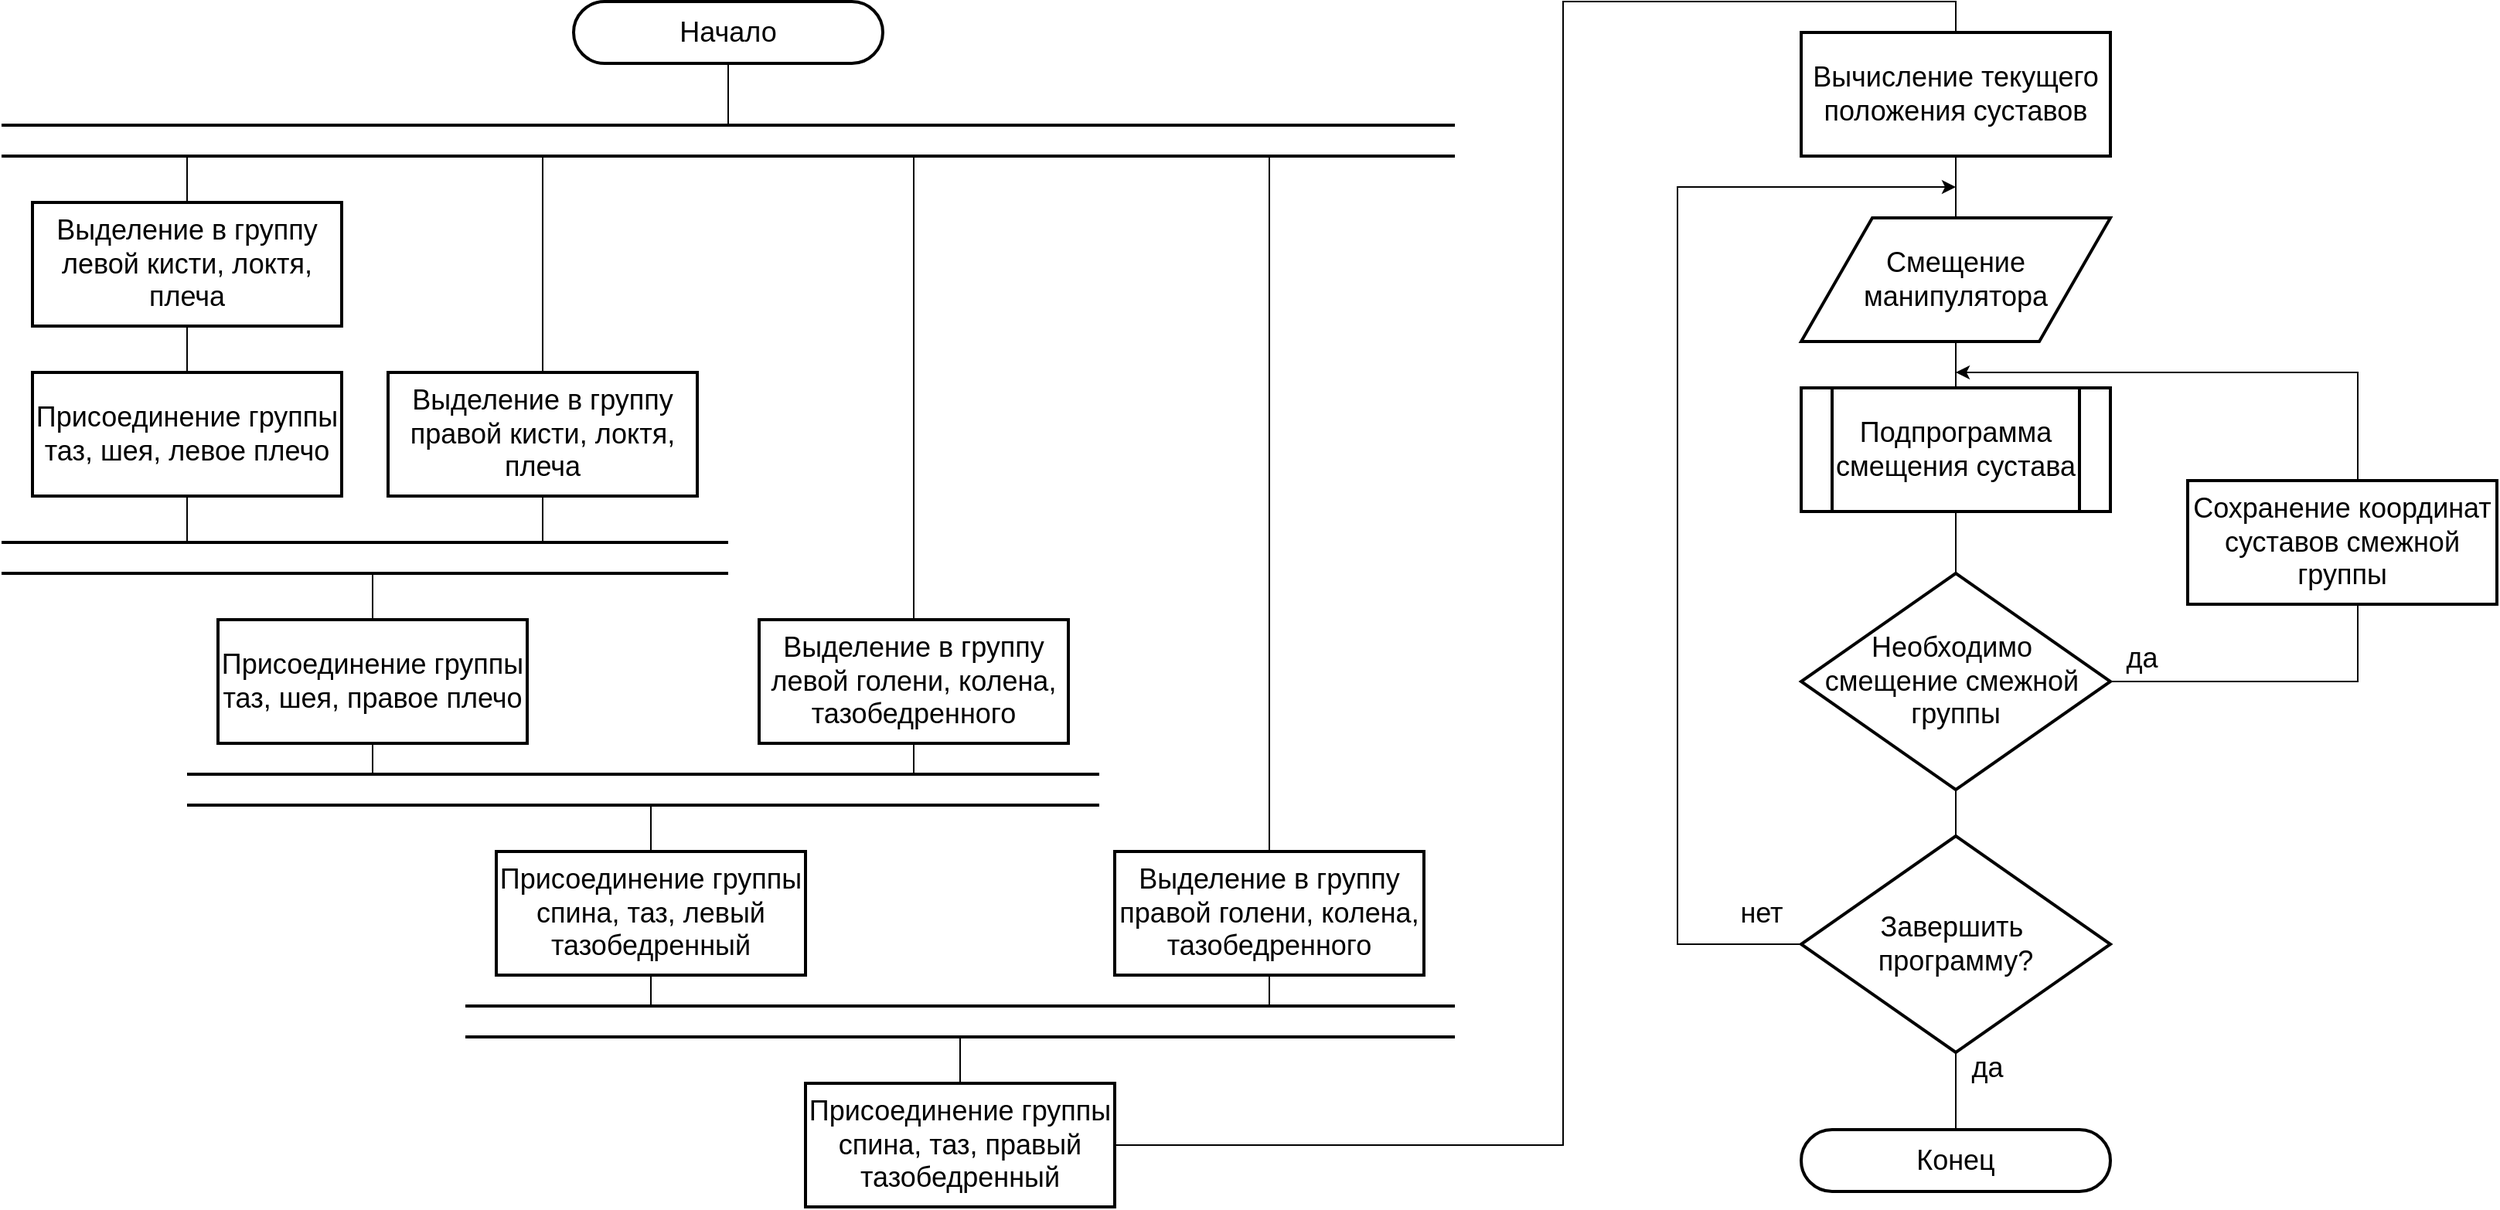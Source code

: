 <mxfile version="26.2.10">
  <diagram name="Страница — 1" id="eGaFwrD_WAsBf7NDzoaS">
    <mxGraphModel dx="2312" dy="1275" grid="1" gridSize="10" guides="1" tooltips="1" connect="1" arrows="1" fold="1" page="1" pageScale="1" pageWidth="827" pageHeight="1169" math="0" shadow="0">
      <root>
        <mxCell id="0" />
        <mxCell id="1" parent="0" />
        <mxCell id="apUSs1hnYb1Tr-yOFyx6-8" style="edgeStyle=orthogonalEdgeStyle;rounded=0;orthogonalLoop=1;jettySize=auto;html=1;endArrow=none;startFill=0;" parent="1" source="tjVxPv9A50ptuYDxmKrU-3" edge="1">
          <mxGeometry relative="1" as="geometry">
            <mxPoint x="510" y="200" as="targetPoint" />
          </mxGeometry>
        </mxCell>
        <mxCell id="tjVxPv9A50ptuYDxmKrU-3" value="&lt;font style=&quot;font-size: 18px;&quot;&gt;Начало&lt;/font&gt;" style="rounded=1;whiteSpace=wrap;html=1;absoluteArcSize=1;arcSize=72;strokeWidth=2;" parent="1" vertex="1">
          <mxGeometry x="410" y="120" width="200" height="40" as="geometry" />
        </mxCell>
        <mxCell id="M7IVvJv1SrqimSqKYLZS-16" style="edgeStyle=orthogonalEdgeStyle;rounded=0;orthogonalLoop=1;jettySize=auto;html=1;entryX=0.5;entryY=0;entryDx=0;entryDy=0;endArrow=none;startFill=0;" edge="1" parent="1" source="tjVxPv9A50ptuYDxmKrU-6" target="tjVxPv9A50ptuYDxmKrU-8">
          <mxGeometry relative="1" as="geometry" />
        </mxCell>
        <mxCell id="tjVxPv9A50ptuYDxmKrU-6" value="&lt;font style=&quot;font-size: 18px;&quot;&gt;Вычисление текущего положения суставов&lt;/font&gt;" style="rounded=0;whiteSpace=wrap;html=1;absoluteArcSize=1;arcSize=14;strokeWidth=2;" parent="1" vertex="1">
          <mxGeometry x="1204" y="140" width="200" height="80" as="geometry" />
        </mxCell>
        <mxCell id="jqTuUdEYVNPLaytHjCHI-3" value="" style="edgeStyle=orthogonalEdgeStyle;rounded=0;orthogonalLoop=1;jettySize=auto;html=1;endArrow=none;startFill=0;" parent="1" source="tjVxPv9A50ptuYDxmKrU-8" target="jqTuUdEYVNPLaytHjCHI-2" edge="1">
          <mxGeometry relative="1" as="geometry" />
        </mxCell>
        <mxCell id="tjVxPv9A50ptuYDxmKrU-8" value="&lt;span style=&quot;font-size: 18px;&quot;&gt;Смещение манипулятора&lt;/span&gt;" style="shape=parallelogram;html=1;strokeWidth=2;perimeter=parallelogramPerimeter;whiteSpace=wrap;rounded=0;arcSize=12;size=0.23;" parent="1" vertex="1">
          <mxGeometry x="1204" y="260" width="200" height="80" as="geometry" />
        </mxCell>
        <mxCell id="tjVxPv9A50ptuYDxmKrU-27" style="edgeStyle=orthogonalEdgeStyle;rounded=0;orthogonalLoop=1;jettySize=auto;html=1;exitX=0;exitY=0.5;exitDx=0;exitDy=0;exitPerimeter=0;" parent="1" source="tjVxPv9A50ptuYDxmKrU-26" edge="1">
          <mxGeometry relative="1" as="geometry">
            <mxPoint x="1304" y="240" as="targetPoint" />
            <Array as="points">
              <mxPoint x="1124" y="730" />
              <mxPoint x="1124" y="240" />
            </Array>
          </mxGeometry>
        </mxCell>
        <mxCell id="tjVxPv9A50ptuYDxmKrU-30" value="&lt;font style=&quot;font-size: 18px;&quot;&gt;нет&lt;/font&gt;" style="edgeLabel;html=1;align=center;verticalAlign=middle;resizable=0;points=[];" parent="tjVxPv9A50ptuYDxmKrU-27" vertex="1" connectable="0">
          <mxGeometry x="-0.845" y="2" relative="1" as="geometry">
            <mxPoint x="32" y="-22" as="offset" />
          </mxGeometry>
        </mxCell>
        <mxCell id="tjVxPv9A50ptuYDxmKrU-32" value="" style="edgeStyle=orthogonalEdgeStyle;rounded=0;orthogonalLoop=1;jettySize=auto;html=1;endArrow=none;endFill=0;" parent="1" source="tjVxPv9A50ptuYDxmKrU-26" target="tjVxPv9A50ptuYDxmKrU-31" edge="1">
          <mxGeometry relative="1" as="geometry" />
        </mxCell>
        <mxCell id="tjVxPv9A50ptuYDxmKrU-33" value="&lt;font style=&quot;font-size: 18px;&quot;&gt;да&lt;/font&gt;" style="edgeLabel;html=1;align=center;verticalAlign=middle;resizable=0;points=[];" parent="tjVxPv9A50ptuYDxmKrU-32" vertex="1" connectable="0">
          <mxGeometry x="-0.097" y="1" relative="1" as="geometry">
            <mxPoint x="19" y="-13" as="offset" />
          </mxGeometry>
        </mxCell>
        <mxCell id="tjVxPv9A50ptuYDxmKrU-26" value="&lt;div&gt;&lt;span style=&quot;font-size: 18px;&quot;&gt;Завершить&amp;nbsp;&lt;/span&gt;&lt;/div&gt;&lt;div&gt;&lt;span style=&quot;font-size: 18px;&quot;&gt;программу?&lt;/span&gt;&lt;/div&gt;" style="strokeWidth=2;html=1;shape=mxgraph.flowchart.decision;whiteSpace=wrap;" parent="1" vertex="1">
          <mxGeometry x="1204" y="660" width="200" height="140" as="geometry" />
        </mxCell>
        <mxCell id="tjVxPv9A50ptuYDxmKrU-31" value="&lt;span style=&quot;font-size: 18px;&quot;&gt;Конец&lt;/span&gt;" style="rounded=1;whiteSpace=wrap;html=1;absoluteArcSize=1;arcSize=72;strokeWidth=2;" parent="1" vertex="1">
          <mxGeometry x="1204" y="850" width="200" height="40" as="geometry" />
        </mxCell>
        <mxCell id="jqTuUdEYVNPLaytHjCHI-5" value="" style="edgeStyle=orthogonalEdgeStyle;rounded=0;orthogonalLoop=1;jettySize=auto;html=1;endArrow=none;startFill=0;" parent="1" source="jqTuUdEYVNPLaytHjCHI-2" target="jqTuUdEYVNPLaytHjCHI-4" edge="1">
          <mxGeometry relative="1" as="geometry" />
        </mxCell>
        <mxCell id="jqTuUdEYVNPLaytHjCHI-2" value="&lt;font style=&quot;font-size: 18px;&quot;&gt;Подпрограмма смещения сустава&lt;/font&gt;" style="shape=process;whiteSpace=wrap;html=1;backgroundOutline=1;strokeWidth=2;" parent="1" vertex="1">
          <mxGeometry x="1204" y="370" width="200" height="80" as="geometry" />
        </mxCell>
        <mxCell id="jqTuUdEYVNPLaytHjCHI-6" style="edgeStyle=orthogonalEdgeStyle;rounded=0;orthogonalLoop=1;jettySize=auto;html=1;" parent="1" source="jqTuUdEYVNPLaytHjCHI-4" edge="1">
          <mxGeometry relative="1" as="geometry">
            <mxPoint x="1304" y="360" as="targetPoint" />
            <Array as="points">
              <mxPoint x="1564" y="560" />
              <mxPoint x="1564" y="360" />
            </Array>
          </mxGeometry>
        </mxCell>
        <mxCell id="jqTuUdEYVNPLaytHjCHI-8" value="" style="edgeStyle=orthogonalEdgeStyle;rounded=0;orthogonalLoop=1;jettySize=auto;html=1;endArrow=none;startFill=0;" parent="1" source="jqTuUdEYVNPLaytHjCHI-4" target="tjVxPv9A50ptuYDxmKrU-26" edge="1">
          <mxGeometry relative="1" as="geometry" />
        </mxCell>
        <mxCell id="jqTuUdEYVNPLaytHjCHI-4" value="&lt;div&gt;&lt;span style=&quot;font-size: 18px;&quot;&gt;Необходимо&amp;nbsp;&lt;/span&gt;&lt;/div&gt;&lt;div&gt;&lt;span style=&quot;font-size: 18px;&quot;&gt;смещение смежной&amp;nbsp;&lt;/span&gt;&lt;/div&gt;&lt;div&gt;&lt;span style=&quot;font-size: 18px;&quot;&gt;группы&lt;/span&gt;&lt;/div&gt;" style="strokeWidth=2;html=1;shape=mxgraph.flowchart.decision;whiteSpace=wrap;" parent="1" vertex="1">
          <mxGeometry x="1204" y="490" width="200" height="140" as="geometry" />
        </mxCell>
        <mxCell id="jqTuUdEYVNPLaytHjCHI-7" value="&lt;font style=&quot;font-size: 18px;&quot;&gt;да&lt;/font&gt;" style="text;html=1;align=center;verticalAlign=middle;resizable=0;points=[];autosize=1;strokeColor=none;fillColor=none;" parent="1" vertex="1">
          <mxGeometry x="1404" y="525" width="40" height="40" as="geometry" />
        </mxCell>
        <mxCell id="apUSs1hnYb1Tr-yOFyx6-1" value="&lt;font style=&quot;font-size: 18px;&quot;&gt;Сохранение координат суставов смежной группы&lt;/font&gt;" style="rounded=0;whiteSpace=wrap;html=1;absoluteArcSize=1;arcSize=14;strokeWidth=2;" parent="1" vertex="1">
          <mxGeometry x="1454" y="430" width="200" height="80" as="geometry" />
        </mxCell>
        <mxCell id="apUSs1hnYb1Tr-yOFyx6-2" value="" style="endArrow=none;html=1;rounded=0;strokeWidth=2;" parent="1" edge="1">
          <mxGeometry width="50" height="50" relative="1" as="geometry">
            <mxPoint x="40" y="200" as="sourcePoint" />
            <mxPoint x="980" y="200" as="targetPoint" />
          </mxGeometry>
        </mxCell>
        <mxCell id="apUSs1hnYb1Tr-yOFyx6-3" value="" style="endArrow=none;html=1;rounded=0;strokeWidth=2;" parent="1" edge="1">
          <mxGeometry width="50" height="50" relative="1" as="geometry">
            <mxPoint x="40" y="220" as="sourcePoint" />
            <mxPoint x="980" y="220" as="targetPoint" />
          </mxGeometry>
        </mxCell>
        <mxCell id="apUSs1hnYb1Tr-yOFyx6-9" style="edgeStyle=orthogonalEdgeStyle;rounded=0;orthogonalLoop=1;jettySize=auto;html=1;endArrow=none;startFill=0;" parent="1" source="apUSs1hnYb1Tr-yOFyx6-4" edge="1">
          <mxGeometry relative="1" as="geometry">
            <mxPoint x="160" y="220" as="targetPoint" />
          </mxGeometry>
        </mxCell>
        <mxCell id="apUSs1hnYb1Tr-yOFyx6-17" style="edgeStyle=orthogonalEdgeStyle;rounded=0;orthogonalLoop=1;jettySize=auto;html=1;entryX=0.5;entryY=0;entryDx=0;entryDy=0;endArrow=none;startFill=0;" parent="1" source="apUSs1hnYb1Tr-yOFyx6-4" target="apUSs1hnYb1Tr-yOFyx6-13" edge="1">
          <mxGeometry relative="1" as="geometry" />
        </mxCell>
        <mxCell id="apUSs1hnYb1Tr-yOFyx6-4" value="&lt;font style=&quot;font-size: 18px;&quot;&gt;Выделение в группу левой кисти, локтя, плеча&lt;/font&gt;" style="rounded=0;whiteSpace=wrap;html=1;absoluteArcSize=1;arcSize=14;strokeWidth=2;" parent="1" vertex="1">
          <mxGeometry x="60" y="250" width="200" height="80" as="geometry" />
        </mxCell>
        <mxCell id="apUSs1hnYb1Tr-yOFyx6-10" style="edgeStyle=orthogonalEdgeStyle;rounded=0;orthogonalLoop=1;jettySize=auto;html=1;endArrow=none;startFill=0;" parent="1" source="apUSs1hnYb1Tr-yOFyx6-5" edge="1">
          <mxGeometry relative="1" as="geometry">
            <mxPoint x="390" y="220" as="targetPoint" />
          </mxGeometry>
        </mxCell>
        <mxCell id="M7IVvJv1SrqimSqKYLZS-1" style="edgeStyle=orthogonalEdgeStyle;rounded=0;orthogonalLoop=1;jettySize=auto;html=1;endArrow=none;startFill=0;" edge="1" parent="1" source="apUSs1hnYb1Tr-yOFyx6-5">
          <mxGeometry relative="1" as="geometry">
            <mxPoint x="390" y="470" as="targetPoint" />
          </mxGeometry>
        </mxCell>
        <mxCell id="apUSs1hnYb1Tr-yOFyx6-5" value="&lt;font style=&quot;font-size: 18px;&quot;&gt;Выделение в группу правой кисти, локтя, плеча&lt;/font&gt;" style="rounded=0;whiteSpace=wrap;html=1;absoluteArcSize=1;arcSize=14;strokeWidth=2;" parent="1" vertex="1">
          <mxGeometry x="290" y="360" width="200" height="80" as="geometry" />
        </mxCell>
        <mxCell id="apUSs1hnYb1Tr-yOFyx6-11" style="edgeStyle=orthogonalEdgeStyle;rounded=0;orthogonalLoop=1;jettySize=auto;html=1;endArrow=none;startFill=0;" parent="1" source="apUSs1hnYb1Tr-yOFyx6-6" edge="1">
          <mxGeometry relative="1" as="geometry">
            <mxPoint x="630.0" y="220" as="targetPoint" />
          </mxGeometry>
        </mxCell>
        <mxCell id="M7IVvJv1SrqimSqKYLZS-6" style="edgeStyle=orthogonalEdgeStyle;rounded=0;orthogonalLoop=1;jettySize=auto;html=1;endArrow=none;startFill=0;" edge="1" parent="1" source="apUSs1hnYb1Tr-yOFyx6-6">
          <mxGeometry relative="1" as="geometry">
            <mxPoint x="630" y="620" as="targetPoint" />
          </mxGeometry>
        </mxCell>
        <mxCell id="apUSs1hnYb1Tr-yOFyx6-6" value="&lt;font style=&quot;font-size: 18px;&quot;&gt;Выделение в группу левой голени, колена, тазобедренного&lt;/font&gt;" style="rounded=0;whiteSpace=wrap;html=1;absoluteArcSize=1;arcSize=14;strokeWidth=2;" parent="1" vertex="1">
          <mxGeometry x="530" y="520" width="200" height="80" as="geometry" />
        </mxCell>
        <mxCell id="apUSs1hnYb1Tr-yOFyx6-12" style="edgeStyle=orthogonalEdgeStyle;rounded=0;orthogonalLoop=1;jettySize=auto;html=1;endArrow=none;startFill=0;" parent="1" source="apUSs1hnYb1Tr-yOFyx6-7" edge="1">
          <mxGeometry relative="1" as="geometry">
            <mxPoint x="860" y="220" as="targetPoint" />
          </mxGeometry>
        </mxCell>
        <mxCell id="M7IVvJv1SrqimSqKYLZS-13" style="edgeStyle=orthogonalEdgeStyle;rounded=0;orthogonalLoop=1;jettySize=auto;html=1;endArrow=none;startFill=0;" edge="1" parent="1" source="apUSs1hnYb1Tr-yOFyx6-7">
          <mxGeometry relative="1" as="geometry">
            <mxPoint x="860" y="770" as="targetPoint" />
          </mxGeometry>
        </mxCell>
        <mxCell id="apUSs1hnYb1Tr-yOFyx6-7" value="&lt;font style=&quot;font-size: 18px;&quot;&gt;Выделение в группу правой голени, колена, тазобедренного&lt;/font&gt;" style="rounded=0;whiteSpace=wrap;html=1;absoluteArcSize=1;arcSize=14;strokeWidth=2;" parent="1" vertex="1">
          <mxGeometry x="760" y="670" width="200" height="80" as="geometry" />
        </mxCell>
        <mxCell id="apUSs1hnYb1Tr-yOFyx6-25" style="edgeStyle=orthogonalEdgeStyle;rounded=0;orthogonalLoop=1;jettySize=auto;html=1;endArrow=none;startFill=0;" parent="1" source="apUSs1hnYb1Tr-yOFyx6-13" edge="1">
          <mxGeometry relative="1" as="geometry">
            <mxPoint x="160" y="470" as="targetPoint" />
          </mxGeometry>
        </mxCell>
        <mxCell id="apUSs1hnYb1Tr-yOFyx6-13" value="&lt;font style=&quot;font-size: 18px;&quot;&gt;Присоединение группы таз, шея, левое плечо&lt;/font&gt;" style="rounded=0;whiteSpace=wrap;html=1;absoluteArcSize=1;arcSize=14;strokeWidth=2;" parent="1" vertex="1">
          <mxGeometry x="60" y="360" width="200" height="80" as="geometry" />
        </mxCell>
        <mxCell id="M7IVvJv1SrqimSqKYLZS-2" style="edgeStyle=orthogonalEdgeStyle;rounded=0;orthogonalLoop=1;jettySize=auto;html=1;endArrow=none;startFill=0;" edge="1" parent="1" source="apUSs1hnYb1Tr-yOFyx6-14">
          <mxGeometry relative="1" as="geometry">
            <mxPoint x="280" y="490" as="targetPoint" />
          </mxGeometry>
        </mxCell>
        <mxCell id="M7IVvJv1SrqimSqKYLZS-5" style="edgeStyle=orthogonalEdgeStyle;rounded=0;orthogonalLoop=1;jettySize=auto;html=1;endArrow=none;startFill=0;" edge="1" parent="1" source="apUSs1hnYb1Tr-yOFyx6-14">
          <mxGeometry relative="1" as="geometry">
            <mxPoint x="280" y="620" as="targetPoint" />
          </mxGeometry>
        </mxCell>
        <mxCell id="apUSs1hnYb1Tr-yOFyx6-14" value="&lt;font style=&quot;font-size: 18px;&quot;&gt;Присоединение группы таз, шея, правое плечо&lt;/font&gt;" style="rounded=0;whiteSpace=wrap;html=1;absoluteArcSize=1;arcSize=14;strokeWidth=2;" parent="1" vertex="1">
          <mxGeometry x="180" y="520" width="200" height="80" as="geometry" />
        </mxCell>
        <mxCell id="M7IVvJv1SrqimSqKYLZS-7" style="edgeStyle=orthogonalEdgeStyle;rounded=0;orthogonalLoop=1;jettySize=auto;html=1;endArrow=none;startFill=0;" edge="1" parent="1" source="apUSs1hnYb1Tr-yOFyx6-15">
          <mxGeometry relative="1" as="geometry">
            <mxPoint x="460" y="640" as="targetPoint" />
          </mxGeometry>
        </mxCell>
        <mxCell id="M7IVvJv1SrqimSqKYLZS-12" style="edgeStyle=orthogonalEdgeStyle;rounded=0;orthogonalLoop=1;jettySize=auto;html=1;endArrow=none;startFill=0;" edge="1" parent="1" source="apUSs1hnYb1Tr-yOFyx6-15">
          <mxGeometry relative="1" as="geometry">
            <mxPoint x="460" y="770" as="targetPoint" />
          </mxGeometry>
        </mxCell>
        <mxCell id="apUSs1hnYb1Tr-yOFyx6-15" value="&lt;font style=&quot;font-size: 18px;&quot;&gt;Присоединение группы спина, таз, левый тазобедренный&lt;/font&gt;" style="rounded=0;whiteSpace=wrap;html=1;absoluteArcSize=1;arcSize=14;strokeWidth=2;" parent="1" vertex="1">
          <mxGeometry x="360" y="670" width="200" height="80" as="geometry" />
        </mxCell>
        <mxCell id="M7IVvJv1SrqimSqKYLZS-14" style="edgeStyle=orthogonalEdgeStyle;rounded=0;orthogonalLoop=1;jettySize=auto;html=1;endArrow=none;startFill=0;" edge="1" parent="1" source="apUSs1hnYb1Tr-yOFyx6-16">
          <mxGeometry relative="1" as="geometry">
            <mxPoint x="660" y="790" as="targetPoint" />
          </mxGeometry>
        </mxCell>
        <mxCell id="M7IVvJv1SrqimSqKYLZS-15" style="edgeStyle=orthogonalEdgeStyle;rounded=0;orthogonalLoop=1;jettySize=auto;html=1;entryX=0.5;entryY=0;entryDx=0;entryDy=0;endArrow=none;startFill=0;" edge="1" parent="1" source="apUSs1hnYb1Tr-yOFyx6-16" target="tjVxPv9A50ptuYDxmKrU-6">
          <mxGeometry relative="1" as="geometry">
            <Array as="points">
              <mxPoint x="1050" y="860" />
              <mxPoint x="1050" y="120" />
              <mxPoint x="1304" y="120" />
            </Array>
          </mxGeometry>
        </mxCell>
        <mxCell id="apUSs1hnYb1Tr-yOFyx6-16" value="&lt;font style=&quot;font-size: 18px;&quot;&gt;Присоединение группы спина, таз, правый тазобедренный&lt;/font&gt;" style="rounded=0;whiteSpace=wrap;html=1;absoluteArcSize=1;arcSize=14;strokeWidth=2;" parent="1" vertex="1">
          <mxGeometry x="560" y="820" width="200" height="80" as="geometry" />
        </mxCell>
        <mxCell id="apUSs1hnYb1Tr-yOFyx6-23" value="" style="endArrow=none;html=1;rounded=0;strokeWidth=2;" parent="1" edge="1">
          <mxGeometry width="50" height="50" relative="1" as="geometry">
            <mxPoint x="40" y="470" as="sourcePoint" />
            <mxPoint x="510" y="470" as="targetPoint" />
          </mxGeometry>
        </mxCell>
        <mxCell id="apUSs1hnYb1Tr-yOFyx6-24" value="" style="endArrow=none;html=1;rounded=0;strokeWidth=2;" parent="1" edge="1">
          <mxGeometry width="50" height="50" relative="1" as="geometry">
            <mxPoint x="40" y="490" as="sourcePoint" />
            <mxPoint x="510" y="490" as="targetPoint" />
          </mxGeometry>
        </mxCell>
        <mxCell id="M7IVvJv1SrqimSqKYLZS-3" value="" style="endArrow=none;html=1;rounded=0;strokeWidth=2;" edge="1" parent="1">
          <mxGeometry width="50" height="50" relative="1" as="geometry">
            <mxPoint x="160" y="620" as="sourcePoint" />
            <mxPoint x="750" y="620" as="targetPoint" />
          </mxGeometry>
        </mxCell>
        <mxCell id="M7IVvJv1SrqimSqKYLZS-4" value="" style="endArrow=none;html=1;rounded=0;strokeWidth=2;" edge="1" parent="1">
          <mxGeometry width="50" height="50" relative="1" as="geometry">
            <mxPoint x="160" y="640" as="sourcePoint" />
            <mxPoint x="750" y="640" as="targetPoint" />
          </mxGeometry>
        </mxCell>
        <mxCell id="M7IVvJv1SrqimSqKYLZS-10" value="" style="endArrow=none;html=1;rounded=0;strokeWidth=2;" edge="1" parent="1">
          <mxGeometry width="50" height="50" relative="1" as="geometry">
            <mxPoint x="340" y="770" as="sourcePoint" />
            <mxPoint x="980" y="770" as="targetPoint" />
          </mxGeometry>
        </mxCell>
        <mxCell id="M7IVvJv1SrqimSqKYLZS-11" value="" style="endArrow=none;html=1;rounded=0;strokeWidth=2;" edge="1" parent="1">
          <mxGeometry width="50" height="50" relative="1" as="geometry">
            <mxPoint x="340" y="790" as="sourcePoint" />
            <mxPoint x="980" y="790" as="targetPoint" />
          </mxGeometry>
        </mxCell>
      </root>
    </mxGraphModel>
  </diagram>
</mxfile>
